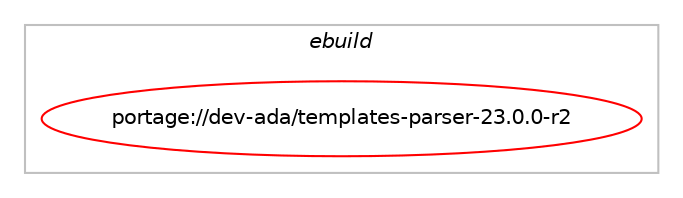 digraph prolog {

# *************
# Graph options
# *************

newrank=true;
concentrate=true;
compound=true;
graph [rankdir=LR,fontname=Helvetica,fontsize=10,ranksep=1.5];#, ranksep=2.5, nodesep=0.2];
edge  [arrowhead=vee];
node  [fontname=Helvetica,fontsize=10];

# **********
# The ebuild
# **********

subgraph cluster_leftcol {
color=gray;
label=<<i>ebuild</i>>;
id [label="portage://dev-ada/templates-parser-23.0.0-r2", color=red, width=4, href="../dev-ada/templates-parser-23.0.0-r2.svg"];
}

# ****************
# The dependencies
# ****************

subgraph cluster_midcol {
color=gray;
label=<<i>dependencies</i>>;
subgraph cluster_compile {
fillcolor="#eeeeee";
style=filled;
label=<<i>compile</i>>;
# *** BEGIN UNKNOWN DEPENDENCY TYPE (TODO) ***
# id -> equal(use_conditional_group(positive,ada_target_gcc_12,portage://dev-ada/templates-parser-23.0.0-r2,[package_dependency(portage://dev-ada/templates-parser-23.0.0-r2,install,no,sys-devel,gcc,none,[,,],[slot(12)],[use(enable(ada),none)])]))
# *** END UNKNOWN DEPENDENCY TYPE (TODO) ***

# *** BEGIN UNKNOWN DEPENDENCY TYPE (TODO) ***
# id -> equal(use_conditional_group(positive,ada_target_gcc_13,portage://dev-ada/templates-parser-23.0.0-r2,[package_dependency(portage://dev-ada/templates-parser-23.0.0-r2,install,no,sys-devel,gcc,none,[,,],[slot(13)],[use(enable(ada),none)])]))
# *** END UNKNOWN DEPENDENCY TYPE (TODO) ***

# *** BEGIN UNKNOWN DEPENDENCY TYPE (TODO) ***
# id -> equal(use_conditional_group(positive,ada_target_gnat_2021,portage://dev-ada/templates-parser-23.0.0-r2,[package_dependency(portage://dev-ada/templates-parser-23.0.0-r2,install,no,dev-lang,gnat-gpl,none,[,,],[slot(10)],[use(enable(ada),none)])]))
# *** END UNKNOWN DEPENDENCY TYPE (TODO) ***

# *** BEGIN UNKNOWN DEPENDENCY TYPE (TODO) ***
# id -> equal(use_conditional_group(positive,shared,portage://dev-ada/templates-parser-23.0.0-r2,[package_dependency(portage://dev-ada/templates-parser-23.0.0-r2,install,no,dev-ada,xmlada,none,[,,],[],[use(enable(static-pic),none)])]))
# *** END UNKNOWN DEPENDENCY TYPE (TODO) ***

# *** BEGIN UNKNOWN DEPENDENCY TYPE (TODO) ***
# id -> equal(package_dependency(portage://dev-ada/templates-parser-23.0.0-r2,install,no,dev-ada,gprbuild,none,[,,],[],[use(optenable(ada_target_gnat_2021),negative),use(optenable(ada_target_gcc_12),negative),use(optenable(ada_target_gcc_13),negative)]))
# *** END UNKNOWN DEPENDENCY TYPE (TODO) ***

# *** BEGIN UNKNOWN DEPENDENCY TYPE (TODO) ***
# id -> equal(package_dependency(portage://dev-ada/templates-parser-23.0.0-r2,install,no,dev-ada,xmlada,none,[,,],[],[use(optenable(ada_target_gnat_2021),negative),use(optenable(ada_target_gcc_12),negative),use(optenable(ada_target_gcc_13),negative),use(optenable(shared),none),use(optenable(static-libs),none)]))
# *** END UNKNOWN DEPENDENCY TYPE (TODO) ***

}
subgraph cluster_compileandrun {
fillcolor="#eeeeee";
style=filled;
label=<<i>compile and run</i>>;
}
subgraph cluster_run {
fillcolor="#eeeeee";
style=filled;
label=<<i>run</i>>;
# *** BEGIN UNKNOWN DEPENDENCY TYPE (TODO) ***
# id -> equal(use_conditional_group(positive,ada_target_gcc_12,portage://dev-ada/templates-parser-23.0.0-r2,[package_dependency(portage://dev-ada/templates-parser-23.0.0-r2,run,no,sys-devel,gcc,none,[,,],[slot(12)],[use(enable(ada),none)])]))
# *** END UNKNOWN DEPENDENCY TYPE (TODO) ***

# *** BEGIN UNKNOWN DEPENDENCY TYPE (TODO) ***
# id -> equal(use_conditional_group(positive,ada_target_gcc_13,portage://dev-ada/templates-parser-23.0.0-r2,[package_dependency(portage://dev-ada/templates-parser-23.0.0-r2,run,no,sys-devel,gcc,none,[,,],[slot(13)],[use(enable(ada),none)])]))
# *** END UNKNOWN DEPENDENCY TYPE (TODO) ***

# *** BEGIN UNKNOWN DEPENDENCY TYPE (TODO) ***
# id -> equal(use_conditional_group(positive,ada_target_gnat_2021,portage://dev-ada/templates-parser-23.0.0-r2,[package_dependency(portage://dev-ada/templates-parser-23.0.0-r2,run,no,dev-lang,gnat-gpl,none,[,,],[slot(10)],[use(enable(ada),none)])]))
# *** END UNKNOWN DEPENDENCY TYPE (TODO) ***

# *** BEGIN UNKNOWN DEPENDENCY TYPE (TODO) ***
# id -> equal(use_conditional_group(positive,shared,portage://dev-ada/templates-parser-23.0.0-r2,[package_dependency(portage://dev-ada/templates-parser-23.0.0-r2,run,no,dev-ada,xmlada,none,[,,],[],[use(enable(static-pic),none)])]))
# *** END UNKNOWN DEPENDENCY TYPE (TODO) ***

# *** BEGIN UNKNOWN DEPENDENCY TYPE (TODO) ***
# id -> equal(package_dependency(portage://dev-ada/templates-parser-23.0.0-r2,run,no,dev-ada,xmlada,none,[,,],[],[use(optenable(ada_target_gnat_2021),negative),use(optenable(ada_target_gcc_12),negative),use(optenable(ada_target_gcc_13),negative),use(optenable(shared),none),use(optenable(static-libs),none)]))
# *** END UNKNOWN DEPENDENCY TYPE (TODO) ***

}
}

# **************
# The candidates
# **************

subgraph cluster_choices {
rank=same;
color=gray;
label=<<i>candidates</i>>;

}

}
